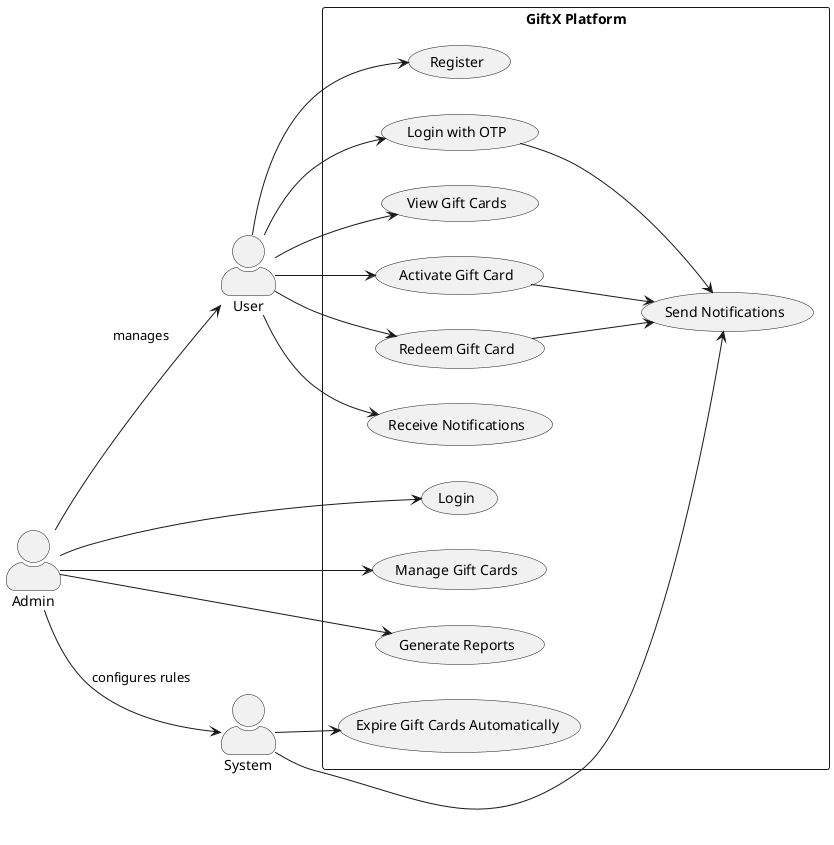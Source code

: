 @startuml
left to right direction
skinparam packageStyle rectangle
skinparam actorStyle awesome

actor User
actor Admin
actor System

rectangle "GiftX Platform" {

  User --> (Register)
  User --> (Login with OTP)
  User --> (View Gift Cards)
  User --> (Activate Gift Card)
  User --> (Redeem Gift Card)
  User --> (Receive Notifications)

  Admin --> (Login)
  Admin --> (Manage Gift Cards)
  Admin --> (Generate Reports)

  System --> (Expire Gift Cards Automatically)
  System --> (Send Notifications)

  Admin --> User : manages
  Admin --> System : configures rules
  (Activate Gift Card) --> (Send Notifications)
  (Redeem Gift Card) --> (Send Notifications)
  (Login with OTP) --> (Send Notifications)
}
@enduml

